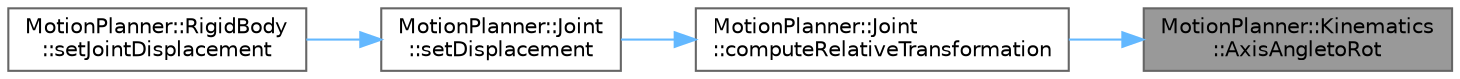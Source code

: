 digraph "MotionPlanner::Kinematics::AxisAngletoRot"
{
 // LATEX_PDF_SIZE
  bgcolor="transparent";
  edge [fontname=Helvetica,fontsize=10,labelfontname=Helvetica,labelfontsize=10];
  node [fontname=Helvetica,fontsize=10,shape=box,height=0.2,width=0.4];
  rankdir="RL";
  Node1 [label="MotionPlanner::Kinematics\l::AxisAngletoRot",height=0.2,width=0.4,color="gray40", fillcolor="grey60", style="filled", fontcolor="black",tooltip=" "];
  Node1 -> Node2 [dir="back",color="steelblue1",style="solid"];
  Node2 [label="MotionPlanner::Joint\l::computeRelativeTransformation",height=0.2,width=0.4,color="grey40", fillcolor="white", style="filled",URL="$class_motion_planner_1_1_joint.html#a371d485ec22759e4fffe39805a1023b2",tooltip=" "];
  Node2 -> Node3 [dir="back",color="steelblue1",style="solid"];
  Node3 [label="MotionPlanner::Joint\l::setDisplacement",height=0.2,width=0.4,color="grey40", fillcolor="white", style="filled",URL="$class_motion_planner_1_1_joint.html#af01a32b099045bb0a9ee9b8549bdb802",tooltip=" "];
  Node3 -> Node4 [dir="back",color="steelblue1",style="solid"];
  Node4 [label="MotionPlanner::RigidBody\l::setJointDisplacement",height=0.2,width=0.4,color="grey40", fillcolor="white", style="filled",URL="$class_motion_planner_1_1_rigid_body.html#a3b892374e6e4c378e2dacf05f2004551",tooltip=" "];
}
